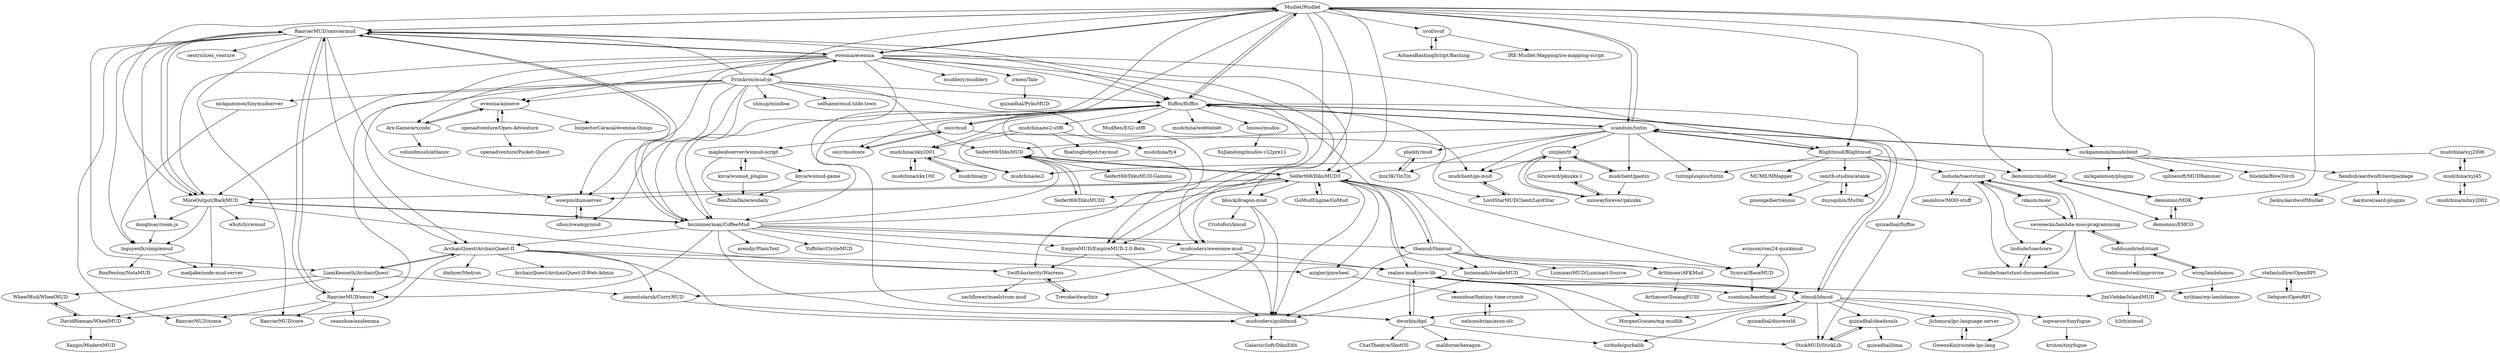 digraph G {
"Mudlet/Mudlet" -> "RanvierMUD/ranviermud"
"Mudlet/Mudlet" -> "fluffos/fluffos"
"Mudlet/Mudlet" -> "scandum/tintin"
"Mudlet/Mudlet" -> "evennia/evennia"
"Mudlet/Mudlet" -> "demonnic/muddler"
"Mudlet/Mudlet" -> "nickgammon/mushclient"
"Mudlet/Mudlet" -> "bozimmerman/CoffeeMud"
"Mudlet/Mudlet" -> "Blightmud/Blightmud"
"Mudlet/Mudlet" -> "EmpireMUD/EmpireMUD-2.0-Beta"
"Mudlet/Mudlet" -> "Seifert69/DikuMUD3"
"Mudlet/Mudlet" -> "svof/svof"
"Mudlet/Mudlet" -> "mudcoders/awesome-mud"
"Mudlet/Mudlet" -> "MoreOutput/RockMUD"
"Mudlet/Mudlet" -> "demonnic/MDK"
"Mudlet/Mudlet" -> "SwiftAusterity/Warrens"
"evennia/evennia" -> "RanvierMUD/ranviermud"
"evennia/evennia" -> "Frimkron/mud-pi"
"evennia/evennia" -> "Mudlet/Mudlet"
"evennia/evennia" -> "evennia/ainneve"
"evennia/evennia" -> "muddery/muddery"
"evennia/evennia" -> "bozimmerman/CoffeeMud"
"evennia/evennia" -> "fluffos/fluffos"
"evennia/evennia" -> "Seifert69/DikuMUD3"
"evennia/evennia" -> "Arx-Game/arxcode"
"evennia/evennia" -> "MoreOutput/RockMUD"
"evennia/evennia" -> "wowpin/dumserver"
"evennia/evennia" -> "EmpireMUD/EmpireMUD-2.0-Beta"
"evennia/evennia" -> "ArchaicQuest/ArchaicQuest-II"
"evennia/evennia" -> "irmen/Tale"
"evennia/evennia" -> "Blightmud/Blightmud"
"Frimkron/mud-pi" -> "evennia/evennia"
"Frimkron/mud-pi" -> "wowpin/dumserver"
"Frimkron/mud-pi" -> "bozimmerman/CoffeeMud"
"Frimkron/mud-pi" -> "ufosc/swampymud"
"Frimkron/mud-pi" -> "RanvierMUD/ranviermud"
"Frimkron/mud-pi" -> "nickgammon/tinymudserver"
"Frimkron/mud-pi" -> "shmup/miniboa"
"Frimkron/mud-pi" -> "MoreOutput/RockMUD"
"Frimkron/mud-pi" -> "Seifert69/DikuMUD"
"Frimkron/mud-pi" -> "RanvierMUD/neuro"
"Frimkron/mud-pi" -> "selfsame/mud.tilde.town"
"Frimkron/mud-pi" -> "Mudlet/Mudlet"
"Frimkron/mud-pi" -> "evennia/ainneve"
"Frimkron/mud-pi" -> "fluffos/fluffos"
"Frimkron/mud-pi" -> "mudcoders/awesome-mud"
"oiuv/mud" -> "oiuv/mudcore"
"oiuv/mud" -> "fluffos/fluffos"
"oiuv/mud" -> "mudclient/go-mud"
"oiuv/mud" -> "mapleobserver/wsmud-script"
"demonnic/muddler" -> "demonnic/MDK"
"demonnic/muddler" -> "demonnic/EMCO"
"ldmud/ldmud" -> "realms-mud/core-lib"
"ldmud/ldmud" -> "quixadhal/deadsouls"
"ldmud/ldmud" -> "MorgenGrauen/mg-mudlib"
"ldmud/ldmud" -> "StickMUD/StickLib"
"ldmud/ldmud" -> "dworkin/dgd"
"ldmud/ldmud" -> "jlchmura/lpc-language-server"
"ldmud/ldmud" -> "sirdude/gurbalib"
"ldmud/ldmud" -> "GwennKoi/vscode-lpc-lang"
"ldmud/ldmud" -> "fluffos/fluffos"
"ldmud/ldmud" -> "ingwarsw/tinyfugue"
"ldmud/ldmud" -> "quixadhal/discworld"
"jasonstolaruk/CurryMUD" -> "mudcoders/guildmud"
"lisdude/toastcore" -> "lisdude/toaststunt-documentation"
"seanohue/fantasy-time-crunch" -> "nelsonsbrian/axon-olc"
"openadventure/Open-Adventure" -> "evennia/ainneve"
"openadventure/Open-Adventure" -> "openadventure/Pocket-Quest"
"knva/wsmud-game" -> "BenZinaDaze/wsdaily"
"mapleobserver/wsmud-script" -> "knva/wsmud-game"
"mapleobserver/wsmud-script" -> "BenZinaDaze/wsdaily"
"mapleobserver/wsmud-script" -> "knva/wsmud_plugins"
"irmen/Tale" -> "quixadhal/PykuMUD"
"Grisword/pkuxkx-1" -> "sunwayforever/pkuxkx"
"sunwayforever/pkuxkx" -> "zixijian/tt"
"sunwayforever/pkuxkx" -> "Grisword/pkuxkx-1"
"zixijian/tt" -> "sunwayforever/pkuxkx"
"zixijian/tt" -> "Grisword/pkuxkx-1"
"zixijian/tt" -> "mudclient/paotin"
"zixijian/tt" -> "mudclient/go-mud"
"knva/wsmud_plugins" -> "mapleobserver/wsmud-script"
"knva/wsmud_plugins" -> "BenZinaDaze/wsdaily"
"fiendish/aardwolfclientpackage" -> "Aardurel/aard-plugins"
"fiendish/aardwolfclientpackage" -> "Jieiku/AardwolfMudlet"
"AchaeaBashingScript/Bashing" -> "svof/svof"
"mudcoders/awesome-mud" -> "mudcoders/guildmud"
"mudcoders/awesome-mud" -> "realms-mud/core-lib"
"mudcoders/awesome-mud" -> "jasonstolaruk/CurryMUD"
"ArchaicQuest/ArchaicQuest-II" -> "LiamKenneth/ArchaicQuest"
"ArchaicQuest/ArchaicQuest-II" -> "mudcoders/guildmud"
"ArchaicQuest/ArchaicQuest-II" -> "SwiftAusterity/Warrens"
"ArchaicQuest/ArchaicQuest-II" -> "dmbyer/Hedron"
"ArchaicQuest/ArchaicQuest-II" -> "DavidRieman/WheelMUD"
"ArchaicQuest/ArchaicQuest-II" -> "azigler/pinwheel"
"ArchaicQuest/ArchaicQuest-II" -> "ArchaicQuest/ArchaicQuest-II-Web-Admin"
"ArchaicQuest/ArchaicQuest-II" -> "jasonstolaruk/CurryMUD"
"LordStarMUDClient/LordStar" -> "mudclient/go-mud"
"mudclient/go-mud" -> "LordStarMUDClient/LordStar"
"wowpin/dumserver" -> "ufosc/swampymud"
"Inix3K/TinTin" -> "pladdy/mud"
"Arx-Game/arxcode" -> "volundmush/athanor"
"Arx-Game/arxcode" -> "evennia/ainneve"
"GwennKoi/vscode-lpc-lang" -> "jlchmura/lpc-language-server"
"lisdude/toaststunt" -> "sevenecks/lambda-moo-programming"
"lisdude/toaststunt" -> "lisdude/toastcore"
"lisdude/toaststunt" -> "rdaum/moor"
"lisdude/toaststunt" -> "jasonhsw/MOO-stuff"
"lisdude/toaststunt" -> "lisdude/toaststunt-documentation"
"realms-mud/core-lib" -> "MorgenGrauen/mg-mudlib"
"realms-mud/core-lib" -> "dworkin/dgd"
"realms-mud/core-lib" -> "StickMUD/StickLib"
"realms-mud/core-lib" -> "ldmud/ldmud"
"realms-mud/core-lib" -> "scandum/basedmud"
"lisdude/toaststunt-documentation" -> "lisdude/toastcore"
"ufosc/swampymud" -> "wowpin/dumserver"
"azigler/pinwheel" -> "seanohue/fantasy-time-crunch"
"RanvierMUD/neuro" -> "RanvierMUD/soma"
"RanvierMUD/neuro" -> "RanvierMUD/ranviermud"
"RanvierMUD/neuro" -> "RanvierMUD/core"
"RanvierMUD/neuro" -> "seanohue/axolemma"
"StickMUD/StickLib" -> "quixadhal/deadsouls"
"mudcoders/guildmud" -> "GalacticSoft/DikuEdit"
"ingwarsw/tinyfugue" -> "kruton/tinyfugue"
"Seifert69/DikuMUD3" -> "Seifert69/DikuMUD"
"Seifert69/DikuMUD3" -> "Seifert69/DikuMUD2"
"Seifert69/DikuMUD3" -> "mudcoders/guildmud"
"Seifert69/DikuMUD3" -> "luciensadi/AwakeMUD"
"Seifert69/DikuMUD3" -> "GoMudEngine/GoMud"
"Seifert69/DikuMUD3" -> "bbuck/dragon-mud"
"Seifert69/DikuMUD3" -> "Synival/BaseMUD"
"Seifert69/DikuMUD3" -> "tbamud/tbamud"
"Seifert69/DikuMUD3" -> "Arthmoor/AFKMud"
"Seifert69/DikuMUD3" -> "wowpin/dumserver"
"Seifert69/DikuMUD3" -> "MoreOutput/RockMUD"
"Seifert69/DikuMUD3" -> "EmpireMUD/EmpireMUD-2.0-Beta"
"Seifert69/DikuMUD3" -> "azigler/pinwheel"
"scandum/tintin" -> "mudclient/paotin"
"scandum/tintin" -> "tintinplusplus/tintin"
"scandum/tintin" -> "Inix3K/TinTin"
"scandum/tintin" -> "Mudlet/Mudlet"
"scandum/tintin" -> "fluffos/fluffos"
"scandum/tintin" -> "nickgammon/mushclient"
"scandum/tintin" -> "Blightmud/Blightmud"
"scandum/tintin" -> "pladdy/mud"
"scandum/tintin" -> "zixijian/tt"
"scandum/tintin" -> "Seifert69/DikuMUD"
"scandum/tintin" -> "mudclient/go-mud"
"Blightmud/Blightmud" -> "xenith-studios/ataxia"
"Blightmud/Blightmud" -> "duysqubix/MuOxi"
"Blightmud/Blightmud" -> "scandum/tintin"
"Blightmud/Blightmud" -> "demonnic/muddler"
"Blightmud/Blightmud" -> "MUME/MMapper"
"Blightmud/Blightmud" -> "lisdude/toaststunt"
"Blightmud/Blightmud" -> "tintinplusplus/tintin"
"Arthmoor/AFKMud" -> "Arthmoor/SmaugFUSS"
"demonnic/MDK" -> "demonnic/EMCO"
"demonnic/MDK" -> "demonnic/muddler"
"duysqubix/MuOxi" -> "xenith-studios/ataxia"
"Synival/BaseMUD" -> "scandum/basedmud"
"Seifert69/DikuMUD" -> "Seifert69/DikuMUD2"
"Seifert69/DikuMUD" -> "Seifert69/DikuMUD3"
"Seifert69/DikuMUD" -> "Seifert69/DikuMUD-Gamma"
"oiuv/mudcore" -> "oiuv/mud"
"avinson/rom24-quickmud" -> "Synival/BaseMUD"
"avinson/rom24-quickmud" -> "scandum/basedmud"
"Sebguer/OpenRPI" -> "stefanludlow/OpenRPI"
"Seifert69/DikuMUD2" -> "Seifert69/DikuMUD"
"nelsonsbrian/axon-olc" -> "seanohue/fantasy-time-crunch"
"demonnic/EMCO" -> "demonnic/MDK"
"RanvierMUD/ranviermud" -> "MoreOutput/RockMUD"
"RanvierMUD/ranviermud" -> "RanvierMUD/neuro"
"RanvierMUD/ranviermud" -> "evennia/evennia"
"RanvierMUD/ranviermud" -> "RanvierMUD/core"
"RanvierMUD/ranviermud" -> "Mudlet/Mudlet"
"RanvierMUD/ranviermud" -> "bozimmerman/CoffeeMud"
"RanvierMUD/ranviermud" -> "oestrich/ex_venture" ["e"=1]
"RanvierMUD/ranviermud" -> "lnguyenfx/simplemud"
"RanvierMUD/ranviermud" -> "doughsay/room.js"
"RanvierMUD/ranviermud" -> "wowpin/dumserver"
"RanvierMUD/ranviermud" -> "RanvierMUD/soma"
"RanvierMUD/ranviermud" -> "LiamKenneth/ArchaicQuest"
"RanvierMUD/ranviermud" -> "ArchaicQuest/ArchaicQuest-II"
"RanvierMUD/ranviermud" -> "bbuck/dragon-mud"
"RanvierMUD/ranviermud" -> "fluffos/fluffos"
"EmpireMUD/EmpireMUD-2.0-Beta" -> "SwiftAusterity/Warrens"
"EmpireMUD/EmpireMUD-2.0-Beta" -> "mudcoders/guildmud"
"mudclient/paotin" -> "zixijian/tt"
"mudclient/paotin" -> "sunwayforever/pkuxkx"
"evennia/ainneve" -> "Arx-Game/arxcode"
"evennia/ainneve" -> "openadventure/Open-Adventure"
"evennia/ainneve" -> "InspectorCaracal/evennia-things"
"WheelMud/WheelMUD" -> "DavidRieman/WheelMUD"
"DavidRieman/WheelMUD" -> "WheelMud/WheelMUD"
"DavidRieman/WheelMUD" -> "Xangis/ModernMUD"
"pladdy/mud" -> "Inix3K/TinTin"
"quixadhal/fluffos" -> "StickMUD/StickLib"
"quixadhal/deadsouls" -> "StickMUD/StickLib"
"quixadhal/deadsouls" -> "quixadhal/lima"
"SwiftAusterity/Warrens" -> "zachflower/maelstrom-mud"
"SwiftAusterity/Warrens" -> "Trevoke/dwarlixir"
"JimViebke/IslandMUD" -> "h3rb/nimud"
"bbuck/dragon-mud" -> "Cristofori/kmud"
"bbuck/dragon-mud" -> "Trevoke/dwarlixir"
"bbuck/dragon-mud" -> "mudcoders/guildmud"
"stefanludlow/OpenRPI" -> "Sebguer/OpenRPI"
"stefanludlow/OpenRPI" -> "JimViebke/IslandMUD"
"nickgammon/mushclient" -> "nickgammon/plugins"
"nickgammon/mushclient" -> "splinesoft/MUDRammer"
"nickgammon/mushclient" -> "scandum/tintin"
"nickgammon/mushclient" -> "fiendish/aardwolfclientpackage"
"nickgammon/mushclient" -> "blockda/BlowTorch"
"svof/svof" -> "AchaeaBashingScript/Bashing"
"svof/svof" -> "IRE-Mudlet-Mapping/ire-mapping-script"
"dworkin/dgd" -> "realms-mud/core-lib"
"dworkin/dgd" -> "maldorne/hexagon"
"dworkin/dgd" -> "sirdude/gurbalib"
"dworkin/dgd" -> "ChatTheatre/SkotOS"
"bozimmerman/CoffeeMud" -> "MoreOutput/RockMUD"
"bozimmerman/CoffeeMud" -> "realms-mud/core-lib"
"bozimmerman/CoffeeMud" -> "dworkin/dgd"
"bozimmerman/CoffeeMud" -> "mudcoders/awesome-mud"
"bozimmerman/CoffeeMud" -> "Yuffster/CircleMUD"
"bozimmerman/CoffeeMud" -> "RanvierMUD/neuro"
"bozimmerman/CoffeeMud" -> "Seifert69/DikuMUD"
"bozimmerman/CoffeeMud" -> "EmpireMUD/EmpireMUD-2.0-Beta"
"bozimmerman/CoffeeMud" -> "ArchaicQuest/ArchaicQuest-II"
"bozimmerman/CoffeeMud" -> "Seifert69/DikuMUD3"
"bozimmerman/CoffeeMud" -> "RanvierMUD/ranviermud"
"bozimmerman/CoffeeMud" -> "tbamud/tbamud"
"bozimmerman/CoffeeMud" -> "arendjr/PlainText"
"LiamKenneth/ArchaicQuest" -> "ArchaicQuest/ArchaicQuest-II"
"LiamKenneth/ArchaicQuest" -> "jasonstolaruk/CurryMUD"
"LiamKenneth/ArchaicQuest" -> "RanvierMUD/neuro"
"LiamKenneth/ArchaicQuest" -> "DavidRieman/WheelMUD"
"LiamKenneth/ArchaicQuest" -> "WheelMud/WheelMUD"
"mudchina/xkx2001" -> "mudchina/xkx100"
"mudchina/xkx2001" -> "mudchina/jy"
"mudchina/xkx2001" -> "mudchina/es2"
"mudchina/xyj2006" -> "mudchina/xyj45"
"mudchina/xyj2006" -> "mudchina/es2"
"MoreOutput/RockMUD" -> "RanvierMUD/ranviermud"
"MoreOutput/RockMUD" -> "doughsay/room.js"
"MoreOutput/RockMUD" -> "lnguyenfx/simplemud"
"MoreOutput/RockMUD" -> "SwiftAusterity/Warrens"
"MoreOutput/RockMUD" -> "madjake/node-mud-server"
"MoreOutput/RockMUD" -> "whutch/cwmud"
"MoreOutput/RockMUD" -> "bozimmerman/CoffeeMud"
"mudchina/es2-utf8" -> "mudchina/es2"
"mudchina/es2-utf8" -> "mudchina/fy4"
"mudchina/es2-utf8" -> "floatinghotpot/raymud"
"mudchina/es2-utf8" -> "mudchina/xkx2001"
"rdaum/moor" -> "lisdude/toaststunt"
"rdaum/moor" -> "sevenecks/lambda-moo-programming"
"mudchina/xkx100" -> "mudchina/xkx2001"
"mudchina/jy" -> "mudchina/xkx2001"
"mudchina/mhxy2002" -> "mudchina/xyj45"
"mudchina/xyj45" -> "mudchina/xyj2006"
"mudchina/xyj45" -> "mudchina/mhxy2002"
"wrog/lambdamoo" -> "toddsundsted/stunt"
"wrog/lambdamoo" -> "xythian/wp-lambdamoo"
"sevenecks/lambda-moo-programming" -> "lisdude/toaststunt"
"sevenecks/lambda-moo-programming" -> "lisdude/toaststunt-documentation"
"sevenecks/lambda-moo-programming" -> "toddsundsted/stunt"
"sevenecks/lambda-moo-programming" -> "lisdude/toastcore"
"sevenecks/lambda-moo-programming" -> "xythian/wp-lambdamoo"
"jlchmura/lpc-language-server" -> "GwennKoi/vscode-lpc-lang"
"GoMudEngine/GoMud" -> "Seifert69/DikuMUD3"
"doughsay/room.js" -> "lnguyenfx/simplemud"
"xenith-studios/ataxia" -> "pmengelbert/ennui"
"xenith-studios/ataxia" -> "duysqubix/MuOxi"
"lnsoso/mudos" -> "XuJiandong/mudos-v22pre11"
"toddsundsted/stunt" -> "toddsundsted/improvise"
"toddsundsted/stunt" -> "sevenecks/lambda-moo-programming"
"toddsundsted/stunt" -> "wrog/lambdamoo"
"Trevoke/dwarlixir" -> "SwiftAusterity/Warrens"
"fluffos/fluffos" -> "oiuv/mud"
"fluffos/fluffos" -> "oiuv/mudcore"
"fluffos/fluffos" -> "lnsoso/mudos"
"fluffos/fluffos" -> "dworkin/dgd"
"fluffos/fluffos" -> "Mudlet/Mudlet"
"fluffos/fluffos" -> "scandum/tintin"
"fluffos/fluffos" -> "ldmud/ldmud"
"fluffos/fluffos" -> "realms-mud/core-lib"
"fluffos/fluffos" -> "MudRen/ES2-utf8"
"fluffos/fluffos" -> "mudchina/webtelnet"
"fluffos/fluffos" -> "mudchina/xkx2001"
"fluffos/fluffos" -> "mudchina/es2-utf8"
"fluffos/fluffos" -> "quixadhal/fluffos"
"fluffos/fluffos" -> "LordStarMUDClient/LordStar"
"fluffos/fluffos" -> "bozimmerman/CoffeeMud"
"nickgammon/tinymudserver" -> "lnguyenfx/simplemud"
"tbamud/tbamud" -> "luciensadi/AwakeMUD"
"tbamud/tbamud" -> "mudcoders/guildmud"
"tbamud/tbamud" -> "Arthmoor/AFKMud"
"tbamud/tbamud" -> "LuminariMUD/Luminari-Source"
"tbamud/tbamud" -> "Synival/BaseMUD"
"tbamud/tbamud" -> "Seifert69/DikuMUD3"
"luciensadi/AwakeMUD" -> "mudcoders/guildmud"
"luciensadi/AwakeMUD" -> "JimViebke/IslandMUD"
"lnguyenfx/simplemud" -> "madjake/node-mud-server"
"lnguyenfx/simplemud" -> "RonPenton/NotaMUD"
"Mudlet/Mudlet" ["l"="-10.276,3.64"]
"RanvierMUD/ranviermud" ["l"="-10.342,3.62"]
"fluffos/fluffos" ["l"="-10.233,3.599"]
"scandum/tintin" ["l"="-10.225,3.655"]
"evennia/evennia" ["l"="-10.304,3.63"]
"demonnic/muddler" ["l"="-10.27,3.682"]
"nickgammon/mushclient" ["l"="-10.196,3.69"]
"bozimmerman/CoffeeMud" ["l"="-10.305,3.597"]
"Blightmud/Blightmud" ["l"="-10.254,3.707"]
"EmpireMUD/EmpireMUD-2.0-Beta" ["l"="-10.315,3.584"]
"Seifert69/DikuMUD3" ["l"="-10.33,3.572"]
"svof/svof" ["l"="-10.24,3.692"]
"mudcoders/awesome-mud" ["l"="-10.323,3.597"]
"MoreOutput/RockMUD" ["l"="-10.33,3.63"]
"demonnic/MDK" ["l"="-10.262,3.666"]
"SwiftAusterity/Warrens" ["l"="-10.34,3.596"]
"Frimkron/mud-pi" ["l"="-10.315,3.654"]
"evennia/ainneve" ["l"="-10.337,3.703"]
"muddery/muddery" ["l"="-10.262,3.606"]
"Arx-Game/arxcode" ["l"="-10.331,3.686"]
"wowpin/dumserver" ["l"="-10.338,3.644"]
"ArchaicQuest/ArchaicQuest-II" ["l"="-10.374,3.596"]
"irmen/Tale" ["l"="-10.286,3.559"]
"ufosc/swampymud" ["l"="-10.338,3.668"]
"nickgammon/tinymudserver" ["l"="-10.366,3.686"]
"shmup/miniboa" ["l"="-10.311,3.707"]
"Seifert69/DikuMUD" ["l"="-10.286,3.604"]
"RanvierMUD/neuro" ["l"="-10.366,3.628"]
"selfsame/mud.tilde.town" ["l"="-10.304,3.688"]
"oiuv/mud" ["l"="-10.185,3.576"]
"oiuv/mudcore" ["l"="-10.202,3.572"]
"mudclient/go-mud" ["l"="-10.186,3.624"]
"mapleobserver/wsmud-script" ["l"="-10.13,3.535"]
"demonnic/EMCO" ["l"="-10.253,3.682"]
"ldmud/ldmud" ["l"="-10.226,3.539"]
"realms-mud/core-lib" ["l"="-10.259,3.56"]
"quixadhal/deadsouls" ["l"="-10.201,3.536"]
"MorgenGrauen/mg-mudlib" ["l"="-10.246,3.531"]
"StickMUD/StickLib" ["l"="-10.219,3.552"]
"dworkin/dgd" ["l"="-10.253,3.545"]
"jlchmura/lpc-language-server" ["l"="-10.223,3.507"]
"sirdude/gurbalib" ["l"="-10.236,3.519"]
"GwennKoi/vscode-lpc-lang" ["l"="-10.212,3.514"]
"ingwarsw/tinyfugue" ["l"="-10.203,3.487"]
"quixadhal/discworld" ["l"="-10.201,3.519"]
"jasonstolaruk/CurryMUD" ["l"="-10.376,3.577"]
"mudcoders/guildmud" ["l"="-10.349,3.56"]
"lisdude/toastcore" ["l"="-10.233,3.832"]
"lisdude/toaststunt-documentation" ["l"="-10.22,3.829"]
"seanohue/fantasy-time-crunch" ["l"="-10.427,3.608"]
"nelsonsbrian/axon-olc" ["l"="-10.447,3.618"]
"openadventure/Open-Adventure" ["l"="-10.358,3.736"]
"openadventure/Pocket-Quest" ["l"="-10.374,3.758"]
"knva/wsmud-game" ["l"="-10.101,3.535"]
"BenZinaDaze/wsdaily" ["l"="-10.106,3.521"]
"knva/wsmud_plugins" ["l"="-10.12,3.512"]
"quixadhal/PykuMUD" ["l"="-10.281,3.533"]
"Grisword/pkuxkx-1" ["l"="-10.142,3.654"]
"sunwayforever/pkuxkx" ["l"="-10.154,3.665"]
"zixijian/tt" ["l"="-10.171,3.651"]
"mudclient/paotin" ["l"="-10.179,3.666"]
"fiendish/aardwolfclientpackage" ["l"="-10.138,3.72"]
"Aardurel/aard-plugins" ["l"="-10.121,3.743"]
"Jieiku/AardwolfMudlet" ["l"="-10.11,3.724"]
"AchaeaBashingScript/Bashing" ["l"="-10.232,3.713"]
"LiamKenneth/ArchaicQuest" ["l"="-10.399,3.606"]
"dmbyer/Hedron" ["l"="-10.408,3.589"]
"DavidRieman/WheelMUD" ["l"="-10.427,3.587"]
"azigler/pinwheel" ["l"="-10.393,3.583"]
"ArchaicQuest/ArchaicQuest-II-Web-Admin" ["l"="-10.406,3.572"]
"LordStarMUDClient/LordStar" ["l"="-10.198,3.608"]
"Inix3K/TinTin" ["l"="-10.203,3.668"]
"pladdy/mud" ["l"="-10.201,3.652"]
"volundmush/athanor" ["l"="-10.355,3.71"]
"lisdude/toaststunt" ["l"="-10.243,3.812"]
"sevenecks/lambda-moo-programming" ["l"="-10.23,3.849"]
"rdaum/moor" ["l"="-10.254,3.84"]
"jasonhsw/MOO-stuff" ["l"="-10.267,3.818"]
"scandum/basedmud" ["l"="-10.283,3.516"]
"RanvierMUD/soma" ["l"="-10.385,3.627"]
"RanvierMUD/core" ["l"="-10.386,3.642"]
"seanohue/axolemma" ["l"="-10.405,3.645"]
"GalacticSoft/DikuEdit" ["l"="-10.379,3.533"]
"kruton/tinyfugue" ["l"="-10.192,3.458"]
"Seifert69/DikuMUD2" ["l"="-10.294,3.58"]
"luciensadi/AwakeMUD" ["l"="-10.342,3.516"]
"GoMudEngine/GoMud" ["l"="-10.351,3.54"]
"bbuck/dragon-mud" ["l"="-10.374,3.556"]
"Synival/BaseMUD" ["l"="-10.308,3.521"]
"tbamud/tbamud" ["l"="-10.328,3.538"]
"Arthmoor/AFKMud" ["l"="-10.359,3.521"]
"tintinplusplus/tintin" ["l"="-10.225,3.69"]
"xenith-studios/ataxia" ["l"="-10.233,3.753"]
"duysqubix/MuOxi" ["l"="-10.253,3.753"]
"MUME/MMapper" ["l"="-10.271,3.739"]
"Arthmoor/SmaugFUSS" ["l"="-10.379,3.495"]
"Seifert69/DikuMUD-Gamma" ["l"="-10.256,3.621"]
"avinson/rom24-quickmud" ["l"="-10.294,3.49"]
"Sebguer/OpenRPI" ["l"="-10.372,3.419"]
"stefanludlow/OpenRPI" ["l"="-10.366,3.437"]
"oestrich/ex_venture" ["l"="4.687,15.08"]
"lnguyenfx/simplemud" ["l"="-10.369,3.661"]
"doughsay/room.js" ["l"="-10.365,3.645"]
"InspectorCaracal/evennia-things" ["l"="-10.335,3.733"]
"WheelMud/WheelMUD" ["l"="-10.44,3.601"]
"Xangis/ModernMUD" ["l"="-10.46,3.579"]
"quixadhal/fluffos" ["l"="-10.222,3.57"]
"quixadhal/lima" ["l"="-10.179,3.522"]
"zachflower/maelstrom-mud" ["l"="-10.358,3.587"]
"Trevoke/dwarlixir" ["l"="-10.358,3.572"]
"JimViebke/IslandMUD" ["l"="-10.359,3.47"]
"h3rb/nimud" ["l"="-10.376,3.454"]
"Cristofori/kmud" ["l"="-10.409,3.532"]
"nickgammon/plugins" ["l"="-10.171,3.699"]
"splinesoft/MUDRammer" ["l"="-10.168,3.724"]
"blockda/BlowTorch" ["l"="-10.188,3.719"]
"IRE-Mudlet-Mapping/ire-mapping-script" ["l"="-10.219,3.719"]
"maldorne/hexagon" ["l"="-10.26,3.518"]
"ChatTheatre/SkotOS" ["l"="-10.25,3.505"]
"Yuffster/CircleMUD" ["l"="-10.305,3.55"]
"arendjr/PlainText" ["l"="-10.271,3.58"]
"mudchina/xkx2001" ["l"="-10.155,3.607"]
"mudchina/xkx100" ["l"="-10.137,3.621"]
"mudchina/jy" ["l"="-10.134,3.606"]
"mudchina/es2" ["l"="-10.12,3.597"]
"mudchina/xyj2006" ["l"="-10.082,3.596"]
"mudchina/xyj45" ["l"="-10.059,3.594"]
"madjake/node-mud-server" ["l"="-10.354,3.661"]
"whutch/cwmud" ["l"="-10.365,3.614"]
"mudchina/es2-utf8" ["l"="-10.157,3.589"]
"mudchina/fy4" ["l"="-10.14,3.569"]
"floatinghotpot/raymud" ["l"="-10.128,3.579"]
"mudchina/mhxy2002" ["l"="-10.04,3.593"]
"wrog/lambdamoo" ["l"="-10.212,3.894"]
"toddsundsted/stunt" ["l"="-10.229,3.88"]
"xythian/wp-lambdamoo" ["l"="-10.209,3.872"]
"pmengelbert/ennui" ["l"="-10.218,3.774"]
"lnsoso/mudos" ["l"="-10.181,3.594"]
"XuJiandong/mudos-v22pre11" ["l"="-10.161,3.573"]
"toddsundsted/improvise" ["l"="-10.237,3.901"]
"MudRen/ES2-utf8" ["l"="-10.211,3.591"]
"mudchina/webtelnet" ["l"="-10.211,3.621"]
"LuminariMUD/Luminari-Source" ["l"="-10.332,3.495"]
"RonPenton/NotaMUD" ["l"="-10.396,3.678"]
}